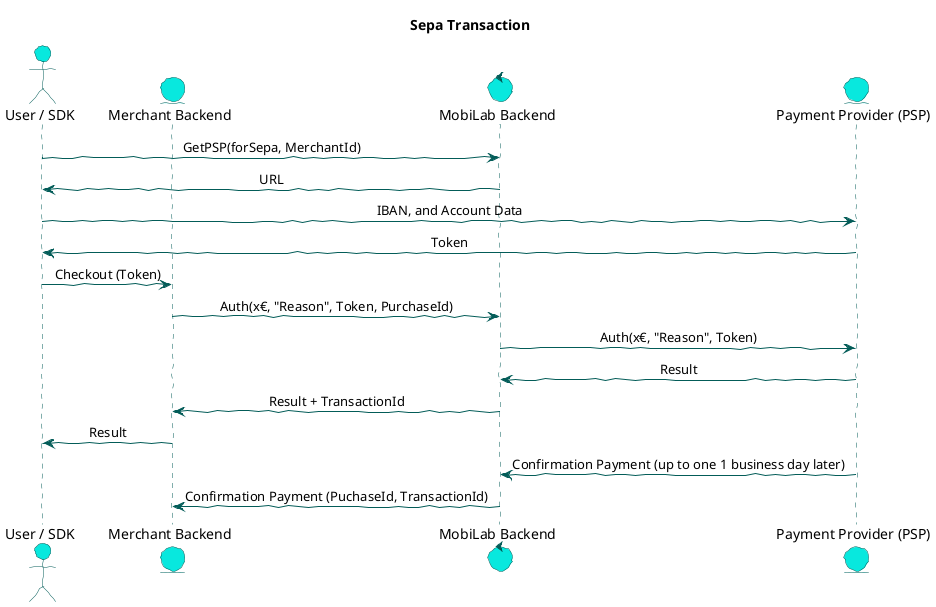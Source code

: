 @startuml

skinparam handwritten true
skinparam ControlBorderColor #035C58
skinparam ControlBackgroundColor #08E8DE
skinparam sequenceMessageAlign center
skinparam EntityBackgroundColor #08E8DE
skinparam EntityBorderColor #035C58
skinparam ActorBackgroundColor #08E8DE
skinparam ActorBorderColor #035C58
skinparam ArrowColor #035C58
skinparam SequenceLifeLineBorderColor #035C58

title Sepa Transaction

actor "User / SDK" as User
entity "Merchant Backend" as MEC
control "MobiLab Backend" as MBE
entity "Payment Provider (PSP)" as PSP

User -> MBE: GetPSP(forSepa, MerchantId)
MBE -> User: URL

User -> PSP: IBAN, and Account Data
PSP -> User: Token

User -> MEC: Checkout (Token)
MEC -> MBE: Auth(x€, "Reason", Token, PurchaseId)
MBE -> PSP: Auth(x€, "Reason", Token)
PSP -> MBE: Result
MBE -> MEC: Result + TransactionId
MEC -> User: Result

PSP -> MBE: Confirmation Payment (up to one 1 business day later)
MBE -> MEC: Confirmation Payment (PuchaseId, TransactionId)

@enduml
